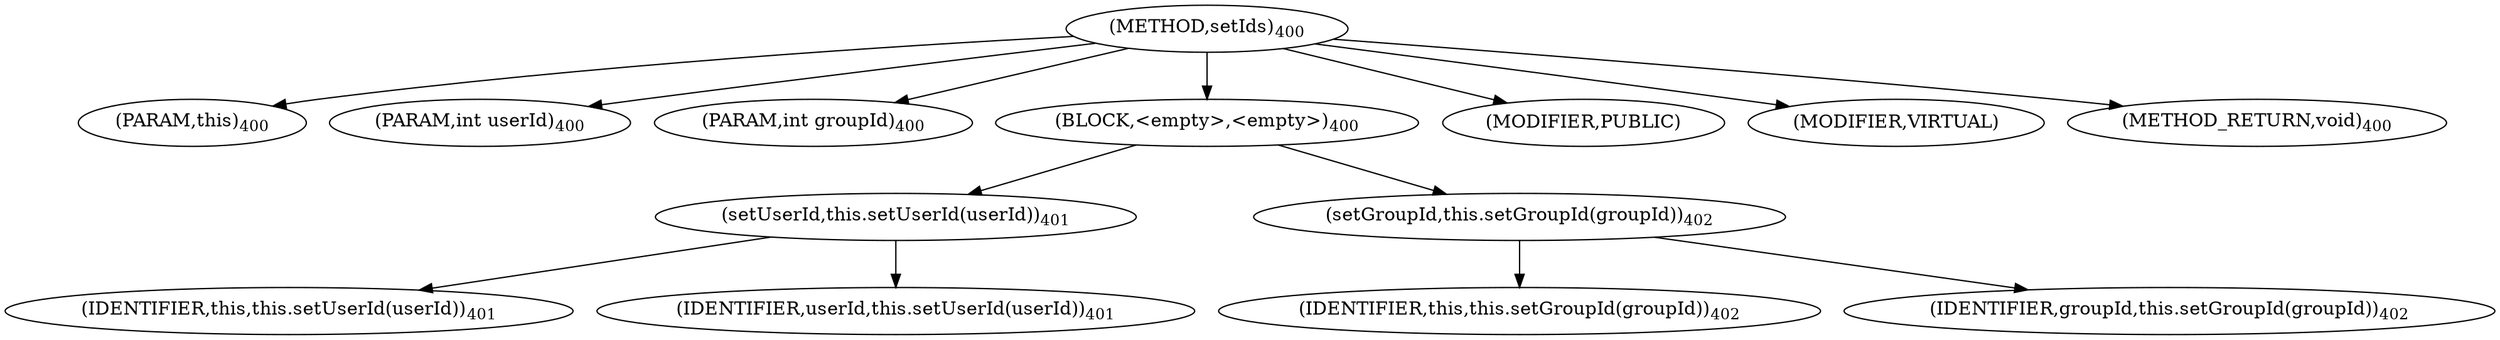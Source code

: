digraph "setIds" {  
"804" [label = <(METHOD,setIds)<SUB>400</SUB>> ]
"80" [label = <(PARAM,this)<SUB>400</SUB>> ]
"805" [label = <(PARAM,int userId)<SUB>400</SUB>> ]
"806" [label = <(PARAM,int groupId)<SUB>400</SUB>> ]
"807" [label = <(BLOCK,&lt;empty&gt;,&lt;empty&gt;)<SUB>400</SUB>> ]
"808" [label = <(setUserId,this.setUserId(userId))<SUB>401</SUB>> ]
"79" [label = <(IDENTIFIER,this,this.setUserId(userId))<SUB>401</SUB>> ]
"809" [label = <(IDENTIFIER,userId,this.setUserId(userId))<SUB>401</SUB>> ]
"810" [label = <(setGroupId,this.setGroupId(groupId))<SUB>402</SUB>> ]
"81" [label = <(IDENTIFIER,this,this.setGroupId(groupId))<SUB>402</SUB>> ]
"811" [label = <(IDENTIFIER,groupId,this.setGroupId(groupId))<SUB>402</SUB>> ]
"812" [label = <(MODIFIER,PUBLIC)> ]
"813" [label = <(MODIFIER,VIRTUAL)> ]
"814" [label = <(METHOD_RETURN,void)<SUB>400</SUB>> ]
  "804" -> "80" 
  "804" -> "805" 
  "804" -> "806" 
  "804" -> "807" 
  "804" -> "812" 
  "804" -> "813" 
  "804" -> "814" 
  "807" -> "808" 
  "807" -> "810" 
  "808" -> "79" 
  "808" -> "809" 
  "810" -> "81" 
  "810" -> "811" 
}
